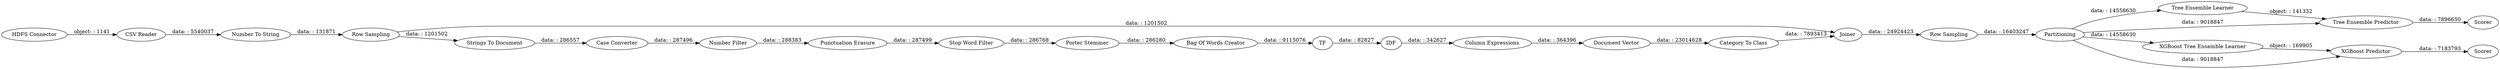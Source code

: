 digraph {
	"4304179856056569063_22" [label="Row Sampling"]
	"4304179856056569063_24" [label="Tree Ensemble Learner"]
	"4304179856056569063_21" [label=Joiner]
	"4304179856056569063_16" [label=IDF]
	"4304179856056569063_9" [label="Number Filter"]
	"4304179856056569063_19" [label="Category To Class"]
	"4304179856056569063_26" [label=Scorer]
	"4304179856056569063_28" [label="XGBoost Predictor"]
	"4304179856056569063_14" [label="Bag Of Words Creator"]
	"4304179856056569063_8" [label="Case Converter"]
	"4304179856056569063_5" [label="Row Sampling"]
	"4304179856056569063_15" [label=TF]
	"4304179856056569063_1" [label="HDFS Connector"]
	"4304179856056569063_17" [label="Column Expressions"]
	"4304179856056569063_23" [label=Partitioning]
	"4304179856056569063_25" [label="Tree Ensemble Predictor"]
	"4304179856056569063_2" [label="CSV Reader"]
	"4304179856056569063_18" [label="Document Vector"]
	"4304179856056569063_4" [label="Number To String"]
	"4304179856056569063_10" [label="Punctuation Erasure"]
	"4304179856056569063_11" [label="Stop Word Filter"]
	"4304179856056569063_6" [label="Strings To Document"]
	"4304179856056569063_27" [label="XGBoost Tree Ensemble Learner"]
	"4304179856056569063_29" [label=Scorer]
	"4304179856056569063_12" [label="Porter Stemmer"]
	"4304179856056569063_9" -> "4304179856056569063_10" [label="data: : 288383"]
	"4304179856056569063_28" -> "4304179856056569063_29" [label="data: : 7183793"]
	"4304179856056569063_25" -> "4304179856056569063_26" [label="data: : 7896650"]
	"4304179856056569063_2" -> "4304179856056569063_4" [label="data: : 5540037"]
	"4304179856056569063_18" -> "4304179856056569063_19" [label="data: : 23014628"]
	"4304179856056569063_21" -> "4304179856056569063_22" [label="data: : 24924423"]
	"4304179856056569063_5" -> "4304179856056569063_21" [label="data: : 1201502"]
	"4304179856056569063_22" -> "4304179856056569063_23" [label="data: : 16403247"]
	"4304179856056569063_4" -> "4304179856056569063_5" [label="data: : 131871"]
	"4304179856056569063_23" -> "4304179856056569063_24" [label="data: : 14558630"]
	"4304179856056569063_1" -> "4304179856056569063_2" [label="object: : 1141"]
	"4304179856056569063_16" -> "4304179856056569063_17" [label="data: : 342627"]
	"4304179856056569063_19" -> "4304179856056569063_21" [label="data: : 7893413"]
	"4304179856056569063_10" -> "4304179856056569063_11" [label="data: : 287499"]
	"4304179856056569063_15" -> "4304179856056569063_16" [label="data: : 82827"]
	"4304179856056569063_24" -> "4304179856056569063_25" [label="object: : 141332"]
	"4304179856056569063_14" -> "4304179856056569063_15" [label="data: : 9115076"]
	"4304179856056569063_12" -> "4304179856056569063_14" [label="data: : 286280"]
	"4304179856056569063_23" -> "4304179856056569063_28" [label="data: : 9018847"]
	"4304179856056569063_27" -> "4304179856056569063_28" [label="object: : 169905"]
	"4304179856056569063_11" -> "4304179856056569063_12" [label="data: : 286768"]
	"4304179856056569063_8" -> "4304179856056569063_9" [label="data: : 287496"]
	"4304179856056569063_17" -> "4304179856056569063_18" [label="data: : 364396"]
	"4304179856056569063_23" -> "4304179856056569063_25" [label="data: : 9018847"]
	"4304179856056569063_5" -> "4304179856056569063_6" [label="data: : 1201502"]
	"4304179856056569063_6" -> "4304179856056569063_8" [label="data: : 286557"]
	"4304179856056569063_23" -> "4304179856056569063_27" [label="data: : 14558630"]
	rankdir=LR
}
